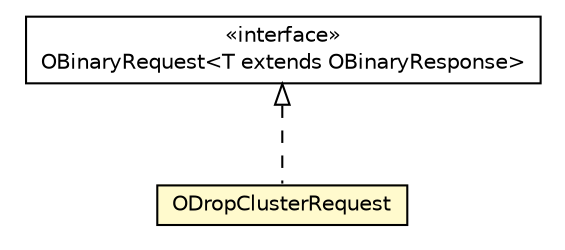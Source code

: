 #!/usr/local/bin/dot
#
# Class diagram 
# Generated by UMLGraph version R5_6-24-gf6e263 (http://www.umlgraph.org/)
#

digraph G {
	edge [fontname="Helvetica",fontsize=10,labelfontname="Helvetica",labelfontsize=10];
	node [fontname="Helvetica",fontsize=10,shape=plaintext];
	nodesep=0.25;
	ranksep=0.5;
	// com.orientechnologies.orient.client.remote.OBinaryRequest<T extends com.orientechnologies.orient.client.remote.OBinaryResponse>
	c2967752 [label=<<table title="com.orientechnologies.orient.client.remote.OBinaryRequest" border="0" cellborder="1" cellspacing="0" cellpadding="2" port="p" href="../OBinaryRequest.html">
		<tr><td><table border="0" cellspacing="0" cellpadding="1">
<tr><td align="center" balign="center"> &#171;interface&#187; </td></tr>
<tr><td align="center" balign="center"> OBinaryRequest&lt;T extends OBinaryResponse&gt; </td></tr>
		</table></td></tr>
		</table>>, URL="../OBinaryRequest.html", fontname="Helvetica", fontcolor="black", fontsize=10.0];
	// com.orientechnologies.orient.client.remote.message.ODropClusterRequest
	c2967792 [label=<<table title="com.orientechnologies.orient.client.remote.message.ODropClusterRequest" border="0" cellborder="1" cellspacing="0" cellpadding="2" port="p" bgcolor="lemonChiffon" href="./ODropClusterRequest.html">
		<tr><td><table border="0" cellspacing="0" cellpadding="1">
<tr><td align="center" balign="center"> ODropClusterRequest </td></tr>
		</table></td></tr>
		</table>>, URL="./ODropClusterRequest.html", fontname="Helvetica", fontcolor="black", fontsize=10.0];
	//com.orientechnologies.orient.client.remote.message.ODropClusterRequest implements com.orientechnologies.orient.client.remote.OBinaryRequest<T extends com.orientechnologies.orient.client.remote.OBinaryResponse>
	c2967752:p -> c2967792:p [dir=back,arrowtail=empty,style=dashed];
}

